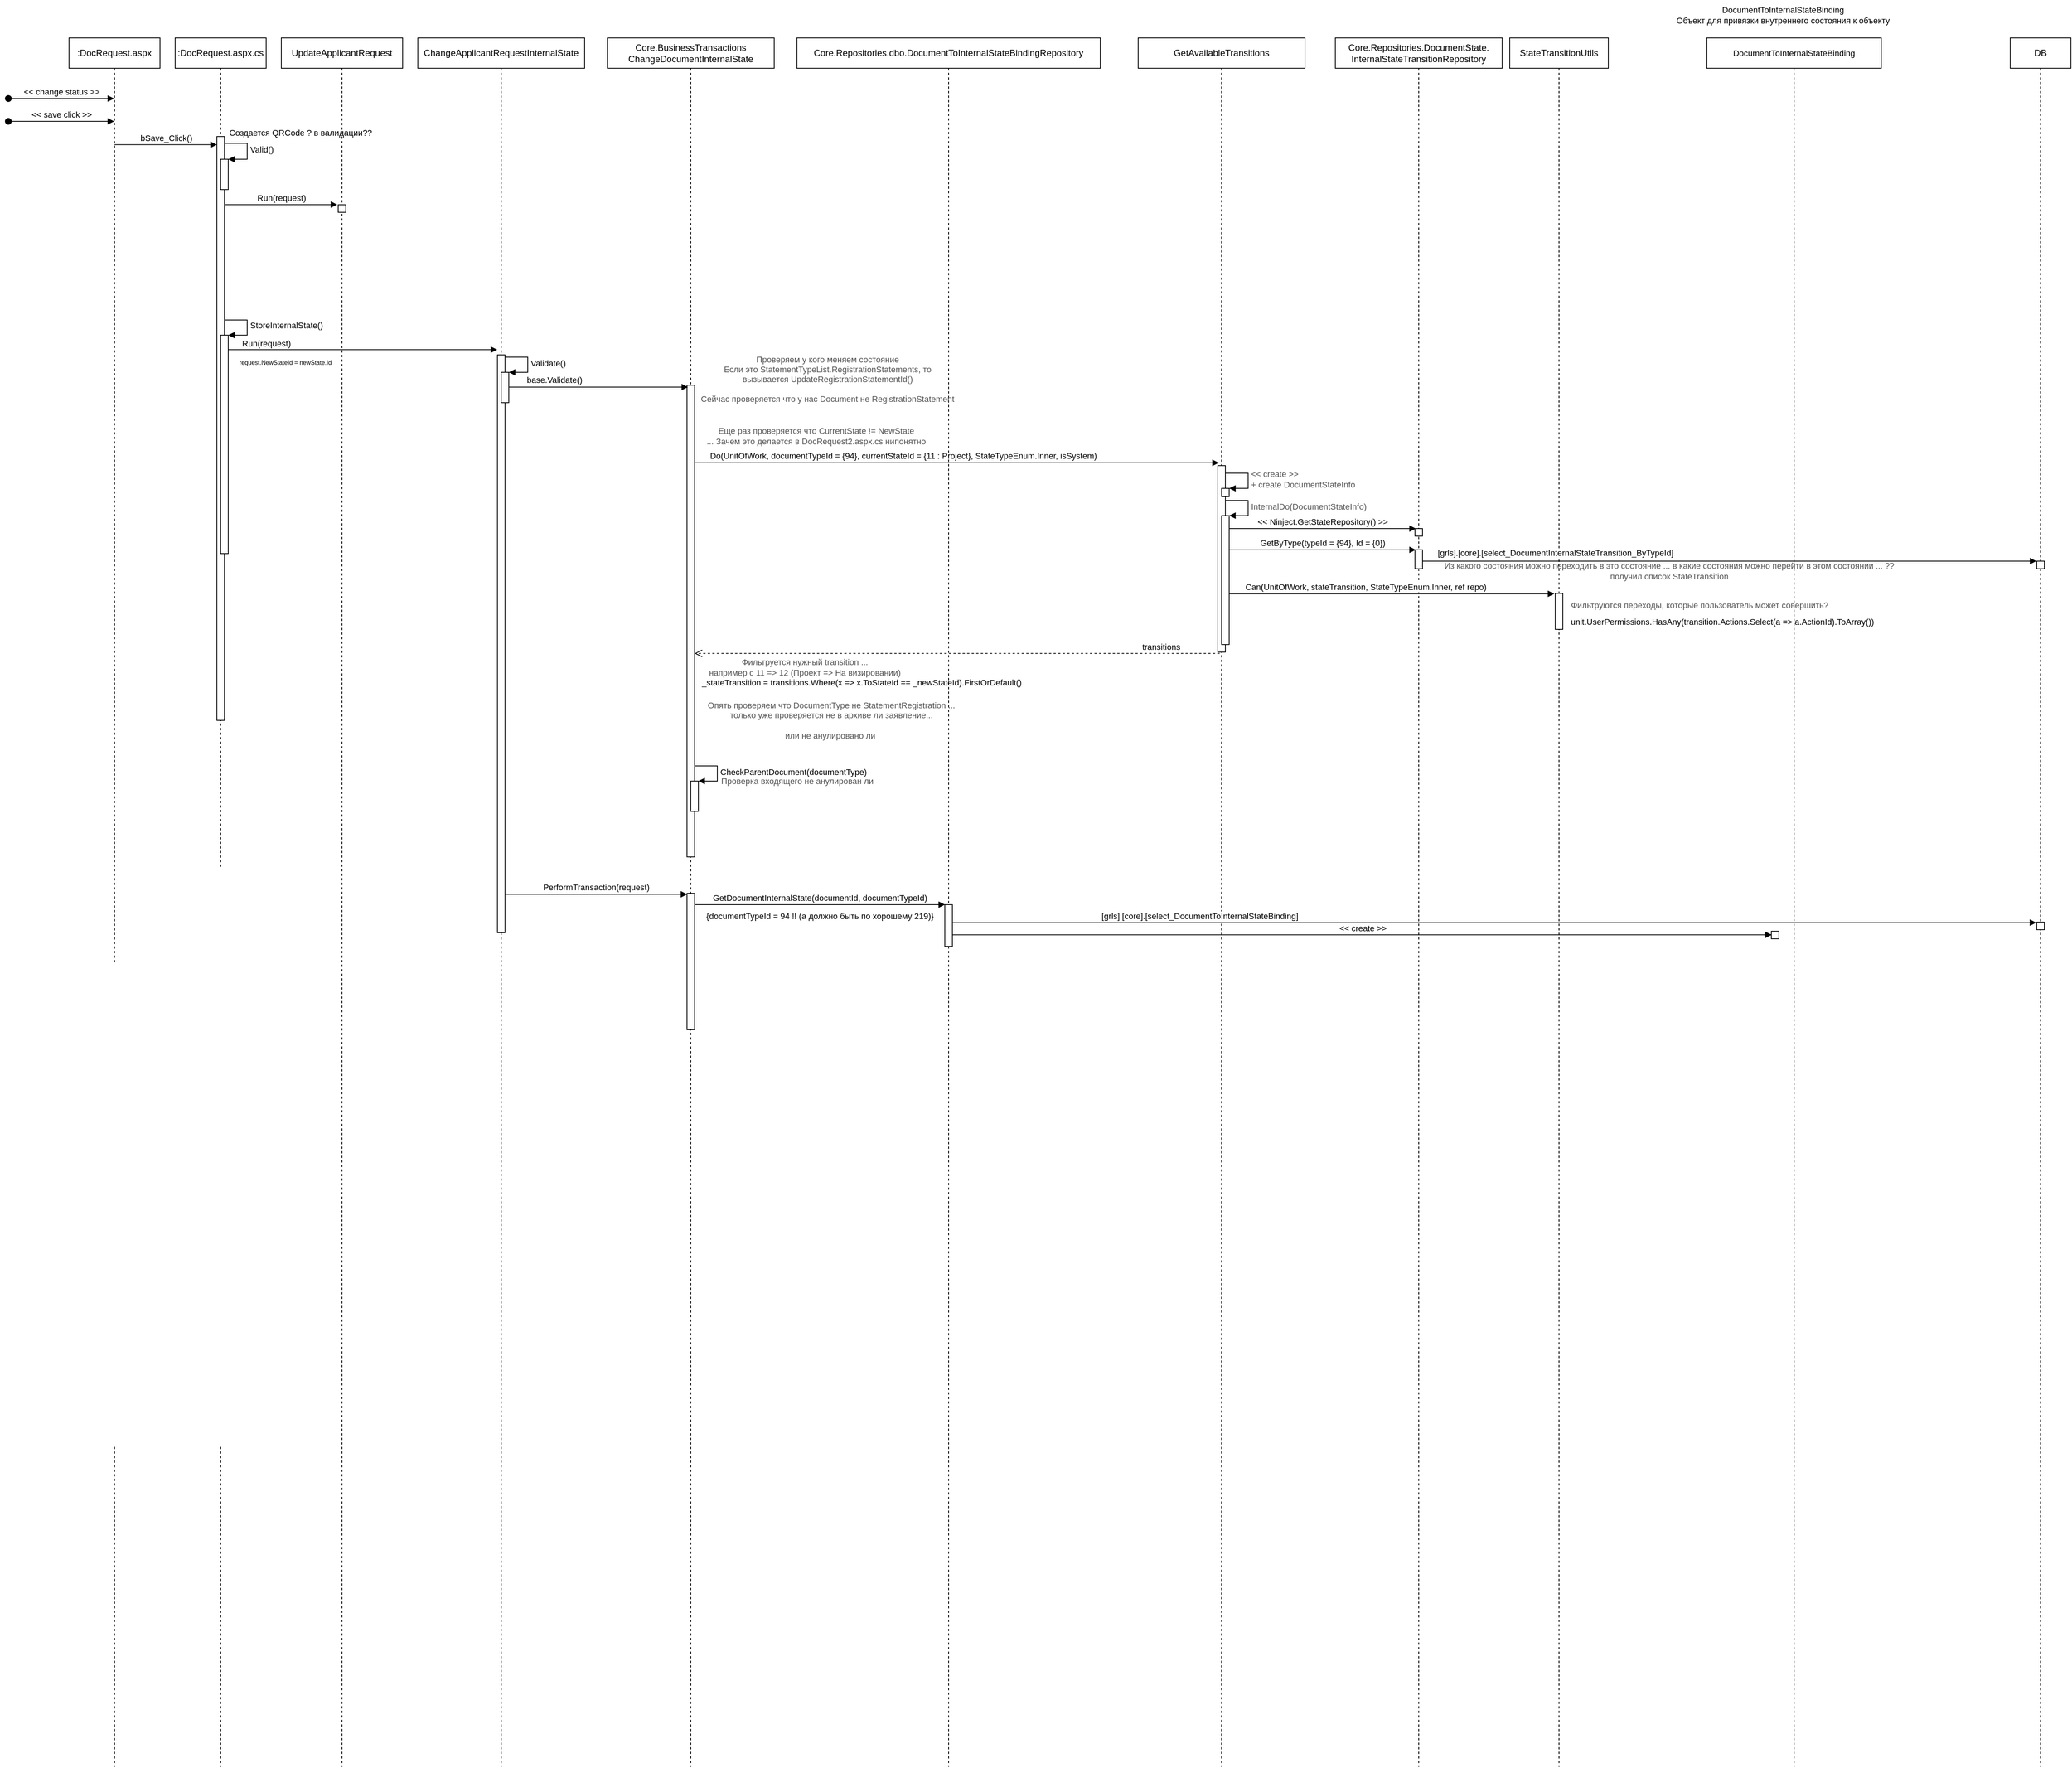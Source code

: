 <mxfile version="20.5.1" type="github">
  <diagram id="1gG8MEolRxr3eOi24UUM" name="Страница 1">
    <mxGraphModel dx="1192" dy="1395" grid="1" gridSize="10" guides="1" tooltips="1" connect="1" arrows="1" fold="1" page="1" pageScale="1" pageWidth="827" pageHeight="1169" math="0" shadow="0">
      <root>
        <mxCell id="0" />
        <mxCell id="1" parent="0" />
        <mxCell id="j3cDPz18Dl61WBa1ze43-2" value=":DocRequest.aspx.cs" style="shape=umlLifeline;perimeter=lifelinePerimeter;whiteSpace=wrap;html=1;container=1;collapsible=0;recursiveResize=0;outlineConnect=0;" vertex="1" parent="1">
          <mxGeometry x="220" y="40" width="120" height="2280" as="geometry" />
        </mxCell>
        <mxCell id="j3cDPz18Dl61WBa1ze43-5" value="" style="html=1;points=[];perimeter=orthogonalPerimeter;" vertex="1" parent="j3cDPz18Dl61WBa1ze43-2">
          <mxGeometry x="55" y="130" width="10" height="770" as="geometry" />
        </mxCell>
        <mxCell id="j3cDPz18Dl61WBa1ze43-48" value="" style="html=1;points=[];perimeter=orthogonalPerimeter;fontSize=11;" vertex="1" parent="j3cDPz18Dl61WBa1ze43-2">
          <mxGeometry x="60" y="160" width="10" height="40" as="geometry" />
        </mxCell>
        <mxCell id="j3cDPz18Dl61WBa1ze43-49" value="Valid()" style="edgeStyle=orthogonalEdgeStyle;html=1;align=left;spacingLeft=2;endArrow=block;rounded=0;entryX=1;entryY=0;fontSize=11;" edge="1" target="j3cDPz18Dl61WBa1ze43-48" parent="j3cDPz18Dl61WBa1ze43-2" source="j3cDPz18Dl61WBa1ze43-5">
          <mxGeometry relative="1" as="geometry">
            <mxPoint x="65" y="140" as="sourcePoint" />
            <Array as="points">
              <mxPoint x="95" y="139" />
              <mxPoint x="95" y="160" />
            </Array>
          </mxGeometry>
        </mxCell>
        <mxCell id="j3cDPz18Dl61WBa1ze43-1" value=":DocRequest.aspx" style="shape=umlLifeline;perimeter=lifelinePerimeter;whiteSpace=wrap;html=1;container=1;collapsible=0;recursiveResize=0;outlineConnect=0;" vertex="1" parent="1">
          <mxGeometry x="80" y="40" width="120" height="2280" as="geometry" />
        </mxCell>
        <mxCell id="j3cDPz18Dl61WBa1ze43-4" value="&amp;lt;&amp;lt; save click &amp;gt;&amp;gt;" style="html=1;verticalAlign=bottom;startArrow=oval;startFill=1;endArrow=block;startSize=8;rounded=0;" edge="1" parent="j3cDPz18Dl61WBa1ze43-1" target="j3cDPz18Dl61WBa1ze43-1">
          <mxGeometry width="60" relative="1" as="geometry">
            <mxPoint x="-80" y="110" as="sourcePoint" />
            <mxPoint x="59.5" y="110" as="targetPoint" />
          </mxGeometry>
        </mxCell>
        <mxCell id="j3cDPz18Dl61WBa1ze43-3" value="&amp;lt;&amp;lt; change status &amp;gt;&amp;gt;" style="html=1;verticalAlign=bottom;startArrow=oval;startFill=1;endArrow=block;startSize=8;rounded=0;" edge="1" parent="1" target="j3cDPz18Dl61WBa1ze43-1">
          <mxGeometry width="60" relative="1" as="geometry">
            <mxPoint y="120" as="sourcePoint" />
            <mxPoint x="90" y="120" as="targetPoint" />
          </mxGeometry>
        </mxCell>
        <mxCell id="j3cDPz18Dl61WBa1ze43-6" value="bSave_Click()" style="html=1;verticalAlign=bottom;endArrow=block;rounded=0;entryX=0.001;entryY=0.014;entryDx=0;entryDy=0;entryPerimeter=0;" edge="1" parent="1" source="j3cDPz18Dl61WBa1ze43-1" target="j3cDPz18Dl61WBa1ze43-5">
          <mxGeometry width="80" relative="1" as="geometry">
            <mxPoint x="400" y="300" as="sourcePoint" />
            <mxPoint x="480" y="300" as="targetPoint" />
          </mxGeometry>
        </mxCell>
        <mxCell id="j3cDPz18Dl61WBa1ze43-9" value="UpdateApplicantRequest" style="shape=umlLifeline;perimeter=lifelinePerimeter;whiteSpace=wrap;html=1;container=1;collapsible=0;recursiveResize=0;outlineConnect=0;" vertex="1" parent="1">
          <mxGeometry x="360" y="40" width="160" height="2280" as="geometry" />
        </mxCell>
        <mxCell id="j3cDPz18Dl61WBa1ze43-10" value="" style="html=1;points=[];perimeter=orthogonalPerimeter;" vertex="1" parent="j3cDPz18Dl61WBa1ze43-9">
          <mxGeometry x="75" y="220" width="10" height="10" as="geometry" />
        </mxCell>
        <mxCell id="j3cDPz18Dl61WBa1ze43-18" value="request.NewStateId = newState.Id" style="text;html=1;align=center;verticalAlign=middle;resizable=0;points=[];autosize=1;strokeColor=none;fillColor=none;fontSize=8;" vertex="1" parent="j3cDPz18Dl61WBa1ze43-9">
          <mxGeometry x="-70" y="418" width="150" height="20" as="geometry" />
        </mxCell>
        <mxCell id="j3cDPz18Dl61WBa1ze43-50" value="Создается QRCode ? в валидации??" style="text;html=1;align=center;verticalAlign=middle;resizable=0;points=[];autosize=1;strokeColor=none;fillColor=none;fontSize=11;" vertex="1" parent="j3cDPz18Dl61WBa1ze43-9">
          <mxGeometry x="-80" y="110" width="210" height="30" as="geometry" />
        </mxCell>
        <mxCell id="j3cDPz18Dl61WBa1ze43-11" value="Run(request)" style="html=1;verticalAlign=bottom;endArrow=block;rounded=0;entryX=-0.125;entryY=-0.018;entryDx=0;entryDy=0;entryPerimeter=0;" edge="1" parent="1" source="j3cDPz18Dl61WBa1ze43-5" target="j3cDPz18Dl61WBa1ze43-10">
          <mxGeometry width="80" relative="1" as="geometry">
            <mxPoint x="380" y="160" as="sourcePoint" />
            <mxPoint x="460" y="160" as="targetPoint" />
          </mxGeometry>
        </mxCell>
        <mxCell id="j3cDPz18Dl61WBa1ze43-12" value="" style="html=1;points=[];perimeter=orthogonalPerimeter;" vertex="1" parent="1">
          <mxGeometry x="280" y="432" width="10" height="288" as="geometry" />
        </mxCell>
        <mxCell id="j3cDPz18Dl61WBa1ze43-13" value="StoreInternalState()" style="edgeStyle=orthogonalEdgeStyle;html=1;align=left;spacingLeft=2;endArrow=block;rounded=0;entryX=1;entryY=0;" edge="1" target="j3cDPz18Dl61WBa1ze43-12" parent="1">
          <mxGeometry relative="1" as="geometry">
            <mxPoint x="285" y="411.97" as="sourcePoint" />
            <Array as="points">
              <mxPoint x="315" y="412" />
              <mxPoint x="315" y="432" />
            </Array>
          </mxGeometry>
        </mxCell>
        <mxCell id="j3cDPz18Dl61WBa1ze43-15" value="ChangeApplicantRequestInternalState" style="shape=umlLifeline;perimeter=lifelinePerimeter;whiteSpace=wrap;html=1;container=1;collapsible=0;recursiveResize=0;outlineConnect=0;" vertex="1" parent="1">
          <mxGeometry x="540" y="40" width="220" height="2280" as="geometry" />
        </mxCell>
        <mxCell id="j3cDPz18Dl61WBa1ze43-16" value="" style="html=1;points=[];perimeter=orthogonalPerimeter;" vertex="1" parent="j3cDPz18Dl61WBa1ze43-15">
          <mxGeometry x="105" y="418" width="10" height="762" as="geometry" />
        </mxCell>
        <mxCell id="j3cDPz18Dl61WBa1ze43-22" value="" style="html=1;points=[];perimeter=orthogonalPerimeter;fontSize=11;" vertex="1" parent="j3cDPz18Dl61WBa1ze43-15">
          <mxGeometry x="110" y="441" width="10" height="40" as="geometry" />
        </mxCell>
        <mxCell id="j3cDPz18Dl61WBa1ze43-23" value="Validate()" style="edgeStyle=orthogonalEdgeStyle;html=1;align=left;spacingLeft=2;endArrow=block;rounded=0;entryX=1;entryY=0;fontSize=11;" edge="1" target="j3cDPz18Dl61WBa1ze43-22" parent="j3cDPz18Dl61WBa1ze43-15" source="j3cDPz18Dl61WBa1ze43-16">
          <mxGeometry relative="1" as="geometry">
            <mxPoint x="115" y="421" as="sourcePoint" />
            <Array as="points">
              <mxPoint x="145" y="421" />
              <mxPoint x="145" y="441" />
            </Array>
          </mxGeometry>
        </mxCell>
        <mxCell id="j3cDPz18Dl61WBa1ze43-17" value="Run(request)" style="html=1;verticalAlign=bottom;endArrow=block;rounded=0;entryX=-0.033;entryY=-0.009;entryDx=0;entryDy=0;entryPerimeter=0;" edge="1" parent="1" source="j3cDPz18Dl61WBa1ze43-12" target="j3cDPz18Dl61WBa1ze43-16">
          <mxGeometry x="-0.718" y="-1" width="80" relative="1" as="geometry">
            <mxPoint x="295" y="336.56" as="sourcePoint" />
            <mxPoint x="443.75" y="336.56" as="targetPoint" />
            <mxPoint as="offset" />
          </mxGeometry>
        </mxCell>
        <mxCell id="j3cDPz18Dl61WBa1ze43-19" value="Core.BusinessTransactions&lt;br&gt;ChangeDocumentInternalState" style="shape=umlLifeline;perimeter=lifelinePerimeter;whiteSpace=wrap;html=1;container=1;collapsible=0;recursiveResize=0;outlineConnect=0;" vertex="1" parent="1">
          <mxGeometry x="790" y="40" width="220" height="2280" as="geometry" />
        </mxCell>
        <mxCell id="j3cDPz18Dl61WBa1ze43-20" value="" style="html=1;points=[];perimeter=orthogonalPerimeter;" vertex="1" parent="j3cDPz18Dl61WBa1ze43-19">
          <mxGeometry x="105" y="1128" width="10" height="180" as="geometry" />
        </mxCell>
        <mxCell id="j3cDPz18Dl61WBa1ze43-25" value="" style="html=1;points=[];perimeter=orthogonalPerimeter;fontSize=11;" vertex="1" parent="j3cDPz18Dl61WBa1ze43-19">
          <mxGeometry x="105" y="458" width="10" height="622" as="geometry" />
        </mxCell>
        <mxCell id="j3cDPz18Dl61WBa1ze43-21" value="PerformTransaction(request)" style="html=1;verticalAlign=bottom;endArrow=block;rounded=0;fontSize=11;entryX=0.032;entryY=0.007;entryDx=0;entryDy=0;entryPerimeter=0;" edge="1" parent="1" target="j3cDPz18Dl61WBa1ze43-20">
          <mxGeometry width="80" relative="1" as="geometry">
            <mxPoint x="655" y="1169.26" as="sourcePoint" />
            <mxPoint x="780" y="968" as="targetPoint" />
          </mxGeometry>
        </mxCell>
        <mxCell id="j3cDPz18Dl61WBa1ze43-24" value="base.Validate()" style="html=1;verticalAlign=bottom;endArrow=block;rounded=0;fontSize=11;entryX=0.14;entryY=0.004;entryDx=0;entryDy=0;entryPerimeter=0;" edge="1" parent="1" source="j3cDPz18Dl61WBa1ze43-22" target="j3cDPz18Dl61WBa1ze43-25">
          <mxGeometry x="-0.492" width="80" relative="1" as="geometry">
            <mxPoint x="700" y="478" as="sourcePoint" />
            <mxPoint x="780" y="478" as="targetPoint" />
            <mxPoint as="offset" />
          </mxGeometry>
        </mxCell>
        <mxCell id="j3cDPz18Dl61WBa1ze43-26" value="Core.Repositories.DocumentState.&lt;br&gt;InternalStateTransitionRepository" style="shape=umlLifeline;perimeter=lifelinePerimeter;whiteSpace=wrap;html=1;container=1;collapsible=0;recursiveResize=0;outlineConnect=0;" vertex="1" parent="1">
          <mxGeometry x="1750" y="40" width="220" height="2280" as="geometry" />
        </mxCell>
        <mxCell id="j3cDPz18Dl61WBa1ze43-28" value="" style="html=1;points=[];perimeter=orthogonalPerimeter;fontSize=11;" vertex="1" parent="j3cDPz18Dl61WBa1ze43-26">
          <mxGeometry x="105" y="647" width="10" height="10" as="geometry" />
        </mxCell>
        <mxCell id="j3cDPz18Dl61WBa1ze43-57" value="" style="html=1;points=[];perimeter=orthogonalPerimeter;fontSize=11;" vertex="1" parent="j3cDPz18Dl61WBa1ze43-26">
          <mxGeometry x="105" y="675" width="10" height="25" as="geometry" />
        </mxCell>
        <mxCell id="j3cDPz18Dl61WBa1ze43-29" value="Do(UnitOfWork, documentTypeId = {94}, currentStateId = {11 : Project}, StateTypeEnum.Inner, isSystem)" style="html=1;verticalAlign=bottom;endArrow=block;rounded=0;fontSize=11;entryX=0.134;entryY=-0.015;entryDx=0;entryDy=0;entryPerimeter=0;" edge="1" parent="1" source="j3cDPz18Dl61WBa1ze43-25" target="j3cDPz18Dl61WBa1ze43-31">
          <mxGeometry x="-0.204" width="80" relative="1" as="geometry">
            <mxPoint x="960" y="508.16" as="sourcePoint" />
            <mxPoint x="1196.4" y="508.16" as="targetPoint" />
            <mxPoint as="offset" />
          </mxGeometry>
        </mxCell>
        <mxCell id="j3cDPz18Dl61WBa1ze43-30" value="GetAvailableTransitions" style="shape=umlLifeline;perimeter=lifelinePerimeter;whiteSpace=wrap;html=1;container=1;collapsible=0;recursiveResize=0;outlineConnect=0;" vertex="1" parent="1">
          <mxGeometry x="1490" y="40" width="220" height="2280" as="geometry" />
        </mxCell>
        <mxCell id="j3cDPz18Dl61WBa1ze43-31" value="" style="html=1;points=[];perimeter=orthogonalPerimeter;fontSize=11;" vertex="1" parent="j3cDPz18Dl61WBa1ze43-30">
          <mxGeometry x="105" y="564" width="10" height="246" as="geometry" />
        </mxCell>
        <mxCell id="j3cDPz18Dl61WBa1ze43-53" value="" style="html=1;points=[];perimeter=orthogonalPerimeter;fontSize=11;fontColor=#545454;" vertex="1" parent="j3cDPz18Dl61WBa1ze43-30">
          <mxGeometry x="110" y="594" width="10" height="11" as="geometry" />
        </mxCell>
        <mxCell id="j3cDPz18Dl61WBa1ze43-54" value="&amp;lt;&amp;lt; create &amp;gt;&amp;gt;&lt;br&gt;+ create DocumentStateInfo" style="edgeStyle=orthogonalEdgeStyle;html=1;align=left;spacingLeft=2;endArrow=block;rounded=0;entryX=1;entryY=0;fontSize=11;fontColor=#545454;" edge="1" target="j3cDPz18Dl61WBa1ze43-53" parent="j3cDPz18Dl61WBa1ze43-30">
          <mxGeometry relative="1" as="geometry">
            <mxPoint x="115" y="574" as="sourcePoint" />
            <Array as="points">
              <mxPoint x="145" y="574" />
              <mxPoint x="145" y="594" />
            </Array>
          </mxGeometry>
        </mxCell>
        <mxCell id="j3cDPz18Dl61WBa1ze43-55" value="" style="html=1;points=[];perimeter=orthogonalPerimeter;fontSize=11;fontColor=#545454;" vertex="1" parent="j3cDPz18Dl61WBa1ze43-30">
          <mxGeometry x="110" y="630" width="10" height="170" as="geometry" />
        </mxCell>
        <mxCell id="j3cDPz18Dl61WBa1ze43-56" value="InternalDo(DocumentStateInfo)" style="edgeStyle=orthogonalEdgeStyle;html=1;align=left;spacingLeft=2;endArrow=block;rounded=0;entryX=1;entryY=0;fontSize=11;fontColor=#545454;" edge="1" target="j3cDPz18Dl61WBa1ze43-55" parent="j3cDPz18Dl61WBa1ze43-30">
          <mxGeometry relative="1" as="geometry">
            <mxPoint x="115" y="610" as="sourcePoint" />
            <Array as="points">
              <mxPoint x="145" y="610" />
              <mxPoint x="145" y="630" />
            </Array>
          </mxGeometry>
        </mxCell>
        <mxCell id="j3cDPz18Dl61WBa1ze43-32" value="&amp;lt;&amp;lt; Ninject.GetStateRepository() &amp;gt;&amp;gt;" style="html=1;verticalAlign=bottom;endArrow=block;rounded=0;fontSize=11;entryX=0.119;entryY=0.004;entryDx=0;entryDy=0;entryPerimeter=0;" edge="1" parent="1" source="j3cDPz18Dl61WBa1ze43-55" target="j3cDPz18Dl61WBa1ze43-28">
          <mxGeometry width="80" relative="1" as="geometry">
            <mxPoint x="1200" y="527.58" as="sourcePoint" />
            <mxPoint x="1280" y="527.58" as="targetPoint" />
          </mxGeometry>
        </mxCell>
        <mxCell id="j3cDPz18Dl61WBa1ze43-33" value="StateTransitionUtils" style="shape=umlLifeline;perimeter=lifelinePerimeter;whiteSpace=wrap;html=1;container=1;collapsible=0;recursiveResize=0;outlineConnect=0;" vertex="1" parent="1">
          <mxGeometry x="1980" y="40" width="130" height="2280" as="geometry" />
        </mxCell>
        <mxCell id="j3cDPz18Dl61WBa1ze43-62" value="" style="html=1;points=[];perimeter=orthogonalPerimeter;fontSize=11;" vertex="1" parent="j3cDPz18Dl61WBa1ze43-33">
          <mxGeometry x="60" y="732.5" width="10" height="47.5" as="geometry" />
        </mxCell>
        <mxCell id="j3cDPz18Dl61WBa1ze43-35" value="Core.Repositories.dbo.DocumentToInternalStateBindingRepository" style="shape=umlLifeline;perimeter=lifelinePerimeter;whiteSpace=wrap;html=1;container=1;collapsible=0;recursiveResize=0;outlineConnect=0;" vertex="1" parent="1">
          <mxGeometry x="1040" y="40" width="400" height="2280" as="geometry" />
        </mxCell>
        <mxCell id="j3cDPz18Dl61WBa1ze43-36" value="" style="html=1;points=[];perimeter=orthogonalPerimeter;" vertex="1" parent="j3cDPz18Dl61WBa1ze43-35">
          <mxGeometry x="195" y="1143" width="10" height="55" as="geometry" />
        </mxCell>
        <mxCell id="j3cDPz18Dl61WBa1ze43-39" value="{documentTypeId = 94 !! (а должно быть по хорошему 219)}" style="text;html=1;align=center;verticalAlign=middle;resizable=0;points=[];autosize=1;strokeColor=none;fillColor=none;fontSize=11;" vertex="1" parent="j3cDPz18Dl61WBa1ze43-35">
          <mxGeometry x="-130" y="1143" width="320" height="30" as="geometry" />
        </mxCell>
        <mxCell id="j3cDPz18Dl61WBa1ze43-51" value="Проверяем у кого меняем состояние&lt;br&gt;Если это StatementTypeList.RegistrationStatements, то&lt;br&gt;вызывается UpdateRegistrationStatementId()&lt;br&gt;&lt;br&gt;Сейчас проверяется что у нас Document не RegistrationStatement" style="text;html=1;align=center;verticalAlign=middle;resizable=0;points=[];autosize=1;strokeColor=none;fillColor=none;fontSize=11;fontColor=#545454;" vertex="1" parent="j3cDPz18Dl61WBa1ze43-35">
          <mxGeometry x="-140" y="410" width="360" height="80" as="geometry" />
        </mxCell>
        <mxCell id="j3cDPz18Dl61WBa1ze43-52" value="Еще раз проверяется что CurrentState != NewState&lt;br&gt;... Зачем это делается в DocRequest2.aspx.cs нипонятно" style="text;html=1;align=center;verticalAlign=middle;resizable=0;points=[];autosize=1;strokeColor=none;fillColor=none;fontSize=11;fontColor=#545454;" vertex="1" parent="j3cDPz18Dl61WBa1ze43-35">
          <mxGeometry x="-130" y="505" width="310" height="40" as="geometry" />
        </mxCell>
        <mxCell id="j3cDPz18Dl61WBa1ze43-67" value="&lt;font color=&quot;#545454&quot;&gt;Фильтруется нужный transition ... &lt;br&gt;например с 11 =&amp;gt; 12 (Проект =&amp;gt; На визировании)&lt;/font&gt;" style="text;html=1;align=center;verticalAlign=middle;resizable=0;points=[];autosize=1;strokeColor=none;fillColor=none;fontSize=11;fontColor=#000000;" vertex="1" parent="j3cDPz18Dl61WBa1ze43-35">
          <mxGeometry x="-130" y="810" width="280" height="40" as="geometry" />
        </mxCell>
        <mxCell id="j3cDPz18Dl61WBa1ze43-68" value="_stateTransition = transitions.Where(x =&amp;gt; x.ToStateId == _newStateId).FirstOrDefault()" style="text;html=1;align=center;verticalAlign=middle;resizable=0;points=[];autosize=1;strokeColor=none;fillColor=none;fontSize=11;fontColor=#000000;" vertex="1" parent="j3cDPz18Dl61WBa1ze43-35">
          <mxGeometry x="-140" y="835" width="450" height="30" as="geometry" />
        </mxCell>
        <mxCell id="j3cDPz18Dl61WBa1ze43-69" value="Опять проверяем что DocumentType не StatementRegistration ... &lt;br&gt;только уже проверяется не в архиве ли заявление...&lt;br&gt;&lt;br&gt;или не анулировано ли&amp;nbsp;" style="text;html=1;align=center;verticalAlign=middle;resizable=0;points=[];autosize=1;strokeColor=none;fillColor=none;fontSize=11;fontColor=#545454;" vertex="1" parent="j3cDPz18Dl61WBa1ze43-35">
          <mxGeometry x="-130" y="865" width="350" height="70" as="geometry" />
        </mxCell>
        <mxCell id="j3cDPz18Dl61WBa1ze43-72" value="&lt;font color=&quot;#545454&quot;&gt;Проверка входящего не анулирован ли&lt;/font&gt;" style="text;html=1;align=center;verticalAlign=middle;resizable=0;points=[];autosize=1;strokeColor=none;fillColor=none;fontSize=11;fontColor=#000000;" vertex="1" parent="j3cDPz18Dl61WBa1ze43-35">
          <mxGeometry x="-110" y="965" width="220" height="30" as="geometry" />
        </mxCell>
        <mxCell id="j3cDPz18Dl61WBa1ze43-38" value="GetDocumentInternalState(documentId, documentTypeId)" style="html=1;verticalAlign=bottom;endArrow=block;rounded=0;fontSize=11;entryX=0.03;entryY=-0.001;entryDx=0;entryDy=0;entryPerimeter=0;" edge="1" parent="1" source="j3cDPz18Dl61WBa1ze43-20" target="j3cDPz18Dl61WBa1ze43-36">
          <mxGeometry width="80" relative="1" as="geometry">
            <mxPoint x="990" y="1138" as="sourcePoint" />
            <mxPoint x="1070" y="1138" as="targetPoint" />
          </mxGeometry>
        </mxCell>
        <mxCell id="j3cDPz18Dl61WBa1ze43-40" value="DB" style="shape=umlLifeline;perimeter=lifelinePerimeter;whiteSpace=wrap;html=1;container=1;collapsible=0;recursiveResize=0;outlineConnect=0;" vertex="1" parent="1">
          <mxGeometry x="2640" y="40" width="80" height="2280" as="geometry" />
        </mxCell>
        <mxCell id="j3cDPz18Dl61WBa1ze43-41" value="" style="html=1;points=[];perimeter=orthogonalPerimeter;fontSize=11;" vertex="1" parent="j3cDPz18Dl61WBa1ze43-40">
          <mxGeometry x="35" y="1166" width="10" height="10" as="geometry" />
        </mxCell>
        <mxCell id="j3cDPz18Dl61WBa1ze43-59" value="" style="html=1;points=[];perimeter=orthogonalPerimeter;fontSize=11;fontColor=#545454;" vertex="1" parent="j3cDPz18Dl61WBa1ze43-40">
          <mxGeometry x="35" y="690" width="10" height="10" as="geometry" />
        </mxCell>
        <mxCell id="j3cDPz18Dl61WBa1ze43-42" value="[grls].[core].[select_DocumentToInternalStateBinding]" style="html=1;verticalAlign=bottom;endArrow=block;rounded=0;fontSize=11;entryX=-0.066;entryY=0.073;entryDx=0;entryDy=0;entryPerimeter=0;" edge="1" parent="1" source="j3cDPz18Dl61WBa1ze43-36" target="j3cDPz18Dl61WBa1ze43-41">
          <mxGeometry x="-0.544" width="80" relative="1" as="geometry">
            <mxPoint x="1580" y="1298" as="sourcePoint" />
            <mxPoint x="1660" y="1298" as="targetPoint" />
            <mxPoint as="offset" />
          </mxGeometry>
        </mxCell>
        <mxCell id="j3cDPz18Dl61WBa1ze43-43" value="DocumentToInternalStateBinding&lt;br&gt;Объект для привязки внутреннего состояния к объекту" style="text;html=1;align=center;verticalAlign=middle;resizable=0;points=[];autosize=1;strokeColor=none;fillColor=none;fontSize=11;" vertex="1" parent="1">
          <mxGeometry x="2190" y="-10" width="300" height="40" as="geometry" />
        </mxCell>
        <mxCell id="j3cDPz18Dl61WBa1ze43-44" value="&lt;span style=&quot;font-size: 11px;&quot;&gt;DocumentToInternalStateBinding&lt;/span&gt;" style="shape=umlLifeline;perimeter=lifelinePerimeter;whiteSpace=wrap;html=1;container=1;collapsible=0;recursiveResize=0;outlineConnect=0;" vertex="1" parent="1">
          <mxGeometry x="2240" y="40" width="230" height="2280" as="geometry" />
        </mxCell>
        <mxCell id="j3cDPz18Dl61WBa1ze43-45" value="" style="html=1;points=[];perimeter=orthogonalPerimeter;fontSize=11;" vertex="1" parent="j3cDPz18Dl61WBa1ze43-44">
          <mxGeometry x="85" y="1178" width="10" height="10" as="geometry" />
        </mxCell>
        <mxCell id="j3cDPz18Dl61WBa1ze43-64" value="&lt;font color=&quot;#545454&quot;&gt;Фильтруются переходы, которые пользователь может совершить?&lt;/font&gt;" style="text;html=1;align=center;verticalAlign=middle;resizable=0;points=[];autosize=1;strokeColor=none;fillColor=none;fontSize=11;fontColor=#000;" vertex="1" parent="j3cDPz18Dl61WBa1ze43-44">
          <mxGeometry x="-190" y="732.5" width="360" height="30" as="geometry" />
        </mxCell>
        <mxCell id="j3cDPz18Dl61WBa1ze43-65" value="&lt;font color=&quot;#000000&quot;&gt;unit.UserPermissions.HasAny(transition.Actions.Select(a =&amp;gt; a.ActionId).ToArray())&lt;/font&gt;" style="text;html=1;align=center;verticalAlign=middle;resizable=0;points=[];autosize=1;strokeColor=none;fillColor=none;fontSize=11;fontColor=#545454;" vertex="1" parent="j3cDPz18Dl61WBa1ze43-44">
          <mxGeometry x="-190" y="755" width="420" height="30" as="geometry" />
        </mxCell>
        <mxCell id="j3cDPz18Dl61WBa1ze43-47" value="&amp;lt;&amp;lt; create &amp;gt;&amp;gt;" style="html=1;verticalAlign=bottom;endArrow=block;rounded=0;fontSize=11;entryX=0.056;entryY=0.476;entryDx=0;entryDy=0;entryPerimeter=0;" edge="1" parent="1" source="j3cDPz18Dl61WBa1ze43-36" target="j3cDPz18Dl61WBa1ze43-45">
          <mxGeometry width="80" relative="1" as="geometry">
            <mxPoint x="2110" y="1222.76" as="sourcePoint" />
            <mxPoint x="2170" y="1168" as="targetPoint" />
          </mxGeometry>
        </mxCell>
        <mxCell id="j3cDPz18Dl61WBa1ze43-58" value="GetByType(typeId = {94}, Id = {0})" style="html=1;verticalAlign=bottom;endArrow=block;rounded=0;fontSize=11;entryX=0.119;entryY=0.004;entryDx=0;entryDy=0;entryPerimeter=0;" edge="1" parent="1" target="j3cDPz18Dl61WBa1ze43-57" source="j3cDPz18Dl61WBa1ze43-55">
          <mxGeometry width="80" relative="1" as="geometry">
            <mxPoint x="1620" y="697.04" as="sourcePoint" />
            <mxPoint x="1290" y="537.58" as="targetPoint" />
          </mxGeometry>
        </mxCell>
        <mxCell id="j3cDPz18Dl61WBa1ze43-60" value="[grls].[core].[select_DocumentInternalStateTransition_ByTypeId]" style="html=1;verticalAlign=bottom;endArrow=block;rounded=0;fontSize=11;fontColor=#000;entryX=-0.052;entryY=-0.002;entryDx=0;entryDy=0;entryPerimeter=0;" edge="1" parent="1" source="j3cDPz18Dl61WBa1ze43-57" target="j3cDPz18Dl61WBa1ze43-59">
          <mxGeometry x="-0.568" y="2" width="80" relative="1" as="geometry">
            <mxPoint x="2220" y="670" as="sourcePoint" />
            <mxPoint x="2300" y="670" as="targetPoint" />
            <mxPoint as="offset" />
          </mxGeometry>
        </mxCell>
        <mxCell id="j3cDPz18Dl61WBa1ze43-61" value="Из какого состояния можно переходить в это состояние ... в какие состояния можно перейти в этом состоянии ... ??&lt;br&gt;получил список StateTransition" style="text;html=1;align=center;verticalAlign=middle;resizable=1;points=[];autosize=1;strokeColor=none;fillColor=none;fontSize=11;fontColor=#545454;" vertex="1" parent="1">
          <mxGeometry x="1880" y="723" width="620" height="40" as="geometry" />
        </mxCell>
        <mxCell id="j3cDPz18Dl61WBa1ze43-63" value="&lt;font color=&quot;#000000&quot;&gt;Can(UnitOfWork, stateTransition, StateTypeEnum.Inner, ref repo)&lt;/font&gt;" style="html=1;verticalAlign=bottom;endArrow=block;rounded=0;fontSize=11;fontColor=#545454;entryX=-0.121;entryY=0.013;entryDx=0;entryDy=0;entryPerimeter=0;" edge="1" parent="1" source="j3cDPz18Dl61WBa1ze43-55" target="j3cDPz18Dl61WBa1ze43-62">
          <mxGeometry x="-0.16" width="80" relative="1" as="geometry">
            <mxPoint x="1920" y="760" as="sourcePoint" />
            <mxPoint x="2000" y="760" as="targetPoint" />
            <mxPoint as="offset" />
          </mxGeometry>
        </mxCell>
        <mxCell id="j3cDPz18Dl61WBa1ze43-66" value="transitions" style="html=1;verticalAlign=bottom;endArrow=open;dashed=1;endSize=8;rounded=0;fontSize=11;fontColor=#000000;exitX=0.24;exitY=1.007;exitDx=0;exitDy=0;exitPerimeter=0;" edge="1" parent="1" source="j3cDPz18Dl61WBa1ze43-31" target="j3cDPz18Dl61WBa1ze43-25">
          <mxGeometry x="-0.776" relative="1" as="geometry">
            <mxPoint x="1410" y="710" as="sourcePoint" />
            <mxPoint x="1330" y="710" as="targetPoint" />
            <mxPoint as="offset" />
          </mxGeometry>
        </mxCell>
        <mxCell id="j3cDPz18Dl61WBa1ze43-70" value="" style="html=1;points=[];perimeter=orthogonalPerimeter;fontSize=11;fontColor=#545454;" vertex="1" parent="1">
          <mxGeometry x="900" y="1020" width="10" height="40" as="geometry" />
        </mxCell>
        <mxCell id="j3cDPz18Dl61WBa1ze43-71" value="&lt;font color=&quot;#000000&quot;&gt;CheckParentDocument(documentType)&lt;/font&gt;" style="edgeStyle=orthogonalEdgeStyle;html=1;align=left;spacingLeft=2;endArrow=block;rounded=0;entryX=1;entryY=0;fontSize=11;fontColor=#545454;" edge="1" target="j3cDPz18Dl61WBa1ze43-70" parent="1" source="j3cDPz18Dl61WBa1ze43-25">
          <mxGeometry relative="1" as="geometry">
            <mxPoint x="905" y="1000" as="sourcePoint" />
            <Array as="points">
              <mxPoint x="935" y="1000" />
              <mxPoint x="935" y="1020" />
            </Array>
          </mxGeometry>
        </mxCell>
      </root>
    </mxGraphModel>
  </diagram>
</mxfile>
